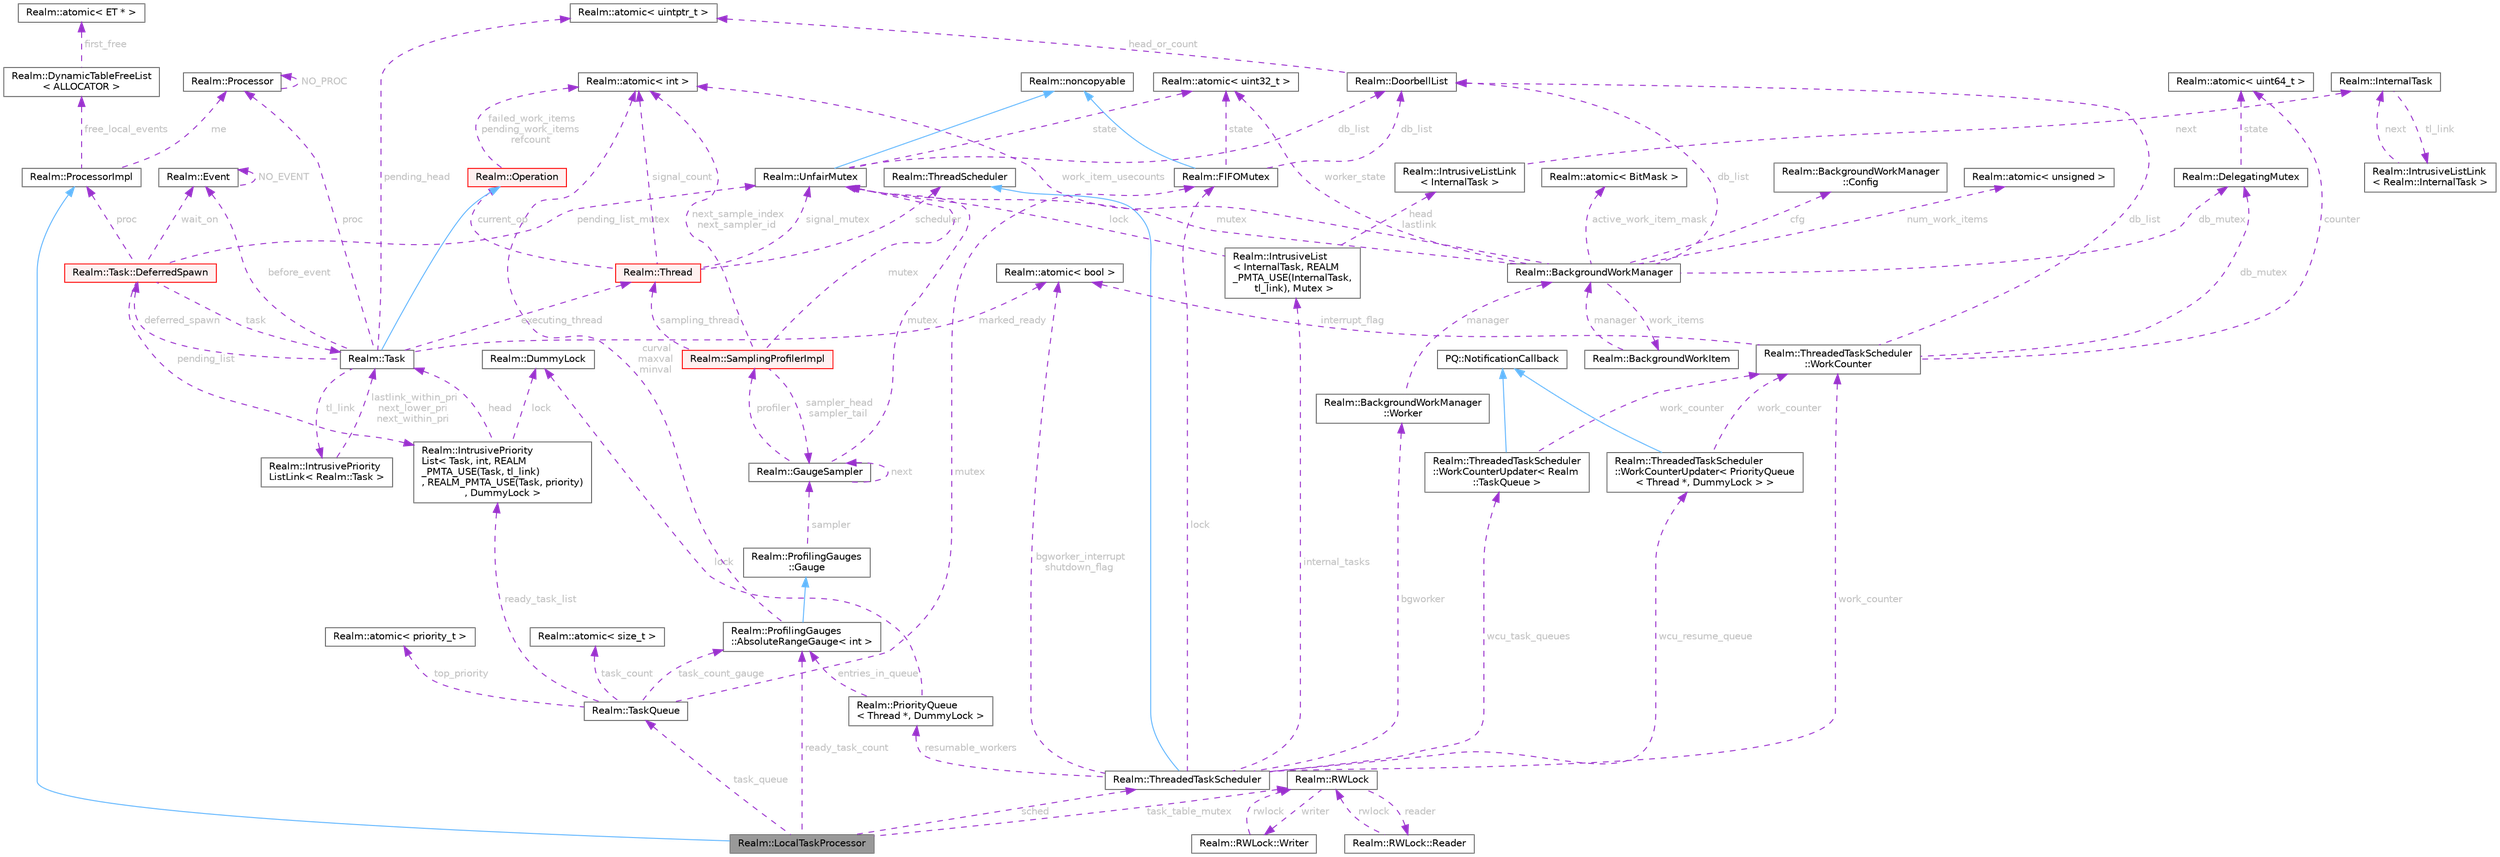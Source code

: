 digraph "Realm::LocalTaskProcessor"
{
 // LATEX_PDF_SIZE
  bgcolor="transparent";
  edge [fontname=Helvetica,fontsize=10,labelfontname=Helvetica,labelfontsize=10];
  node [fontname=Helvetica,fontsize=10,shape=box,height=0.2,width=0.4];
  Node1 [id="Node000001",label="Realm::LocalTaskProcessor",height=0.2,width=0.4,color="gray40", fillcolor="grey60", style="filled", fontcolor="black",tooltip=" "];
  Node2 -> Node1 [id="edge1_Node000001_Node000002",dir="back",color="steelblue1",style="solid",tooltip=" "];
  Node2 [id="Node000002",label="Realm::ProcessorImpl",height=0.2,width=0.4,color="gray40", fillcolor="white", style="filled",URL="$classRealm_1_1ProcessorImpl.html",tooltip=" "];
  Node3 -> Node2 [id="edge2_Node000002_Node000003",dir="back",color="darkorchid3",style="dashed",tooltip=" ",label=" free_local_events",fontcolor="grey" ];
  Node3 [id="Node000003",label="Realm::DynamicTableFreeList\l\< ALLOCATOR \>",height=0.2,width=0.4,color="gray40", fillcolor="white", style="filled",URL="$classRealm_1_1DynamicTableFreeList.html",tooltip=" "];
  Node4 -> Node3 [id="edge3_Node000003_Node000004",dir="back",color="darkorchid3",style="dashed",tooltip=" ",label=" first_free",fontcolor="grey" ];
  Node4 [id="Node000004",label="Realm::atomic\< ET * \>",height=0.2,width=0.4,color="gray40", fillcolor="white", style="filled",URL="$classRealm_1_1atomic.html",tooltip=" "];
  Node5 -> Node2 [id="edge4_Node000002_Node000005",dir="back",color="darkorchid3",style="dashed",tooltip=" ",label=" me",fontcolor="grey" ];
  Node5 [id="Node000005",label="Realm::Processor",height=0.2,width=0.4,color="gray40", fillcolor="white", style="filled",URL="$classRealm_1_1Processor.html",tooltip=" "];
  Node5 -> Node5 [id="edge5_Node000005_Node000005",dir="back",color="darkorchid3",style="dashed",tooltip=" ",label=" NO_PROC",fontcolor="grey" ];
  Node6 -> Node1 [id="edge6_Node000001_Node000006",dir="back",color="darkorchid3",style="dashed",tooltip=" ",label=" sched",fontcolor="grey" ];
  Node6 [id="Node000006",label="Realm::ThreadedTaskScheduler",height=0.2,width=0.4,color="gray40", fillcolor="white", style="filled",URL="$classRealm_1_1ThreadedTaskScheduler.html",tooltip=" "];
  Node7 -> Node6 [id="edge7_Node000006_Node000007",dir="back",color="steelblue1",style="solid",tooltip=" "];
  Node7 [id="Node000007",label="Realm::ThreadScheduler",height=0.2,width=0.4,color="gray40", fillcolor="white", style="filled",URL="$classRealm_1_1ThreadScheduler.html",tooltip=" "];
  Node8 -> Node6 [id="edge8_Node000006_Node000008",dir="back",color="darkorchid3",style="dashed",tooltip=" ",label=" lock",fontcolor="grey" ];
  Node8 [id="Node000008",label="Realm::FIFOMutex",height=0.2,width=0.4,color="gray40", fillcolor="white", style="filled",URL="$classRealm_1_1FIFOMutex.html",tooltip=" "];
  Node9 -> Node8 [id="edge9_Node000008_Node000009",dir="back",color="steelblue1",style="solid",tooltip=" "];
  Node9 [id="Node000009",label="Realm::noncopyable",height=0.2,width=0.4,color="gray40", fillcolor="white", style="filled",URL="$classRealm_1_1noncopyable.html",tooltip=" "];
  Node10 -> Node8 [id="edge10_Node000008_Node000010",dir="back",color="darkorchid3",style="dashed",tooltip=" ",label=" state",fontcolor="grey" ];
  Node10 [id="Node000010",label="Realm::atomic\< uint32_t \>",height=0.2,width=0.4,color="gray40", fillcolor="white", style="filled",URL="$classRealm_1_1atomic.html",tooltip=" "];
  Node11 -> Node8 [id="edge11_Node000008_Node000011",dir="back",color="darkorchid3",style="dashed",tooltip=" ",label=" db_list",fontcolor="grey" ];
  Node11 [id="Node000011",label="Realm::DoorbellList",height=0.2,width=0.4,color="gray40", fillcolor="white", style="filled",URL="$classRealm_1_1DoorbellList.html",tooltip=" "];
  Node12 -> Node11 [id="edge12_Node000011_Node000012",dir="back",color="darkorchid3",style="dashed",tooltip=" ",label=" head_or_count",fontcolor="grey" ];
  Node12 [id="Node000012",label="Realm::atomic\< uintptr_t \>",height=0.2,width=0.4,color="gray40", fillcolor="white", style="filled",URL="$classRealm_1_1atomic.html",tooltip=" "];
  Node13 -> Node6 [id="edge13_Node000006_Node000013",dir="back",color="darkorchid3",style="dashed",tooltip=" ",label=" internal_tasks",fontcolor="grey" ];
  Node13 [id="Node000013",label="Realm::IntrusiveList\l\< InternalTask, REALM\l_PMTA_USE(InternalTask,\l tl_link), Mutex \>",height=0.2,width=0.4,color="gray40", fillcolor="white", style="filled",URL="$classRealm_1_1IntrusiveList.html",tooltip=" "];
  Node14 -> Node13 [id="edge14_Node000013_Node000014",dir="back",color="darkorchid3",style="dashed",tooltip=" ",label=" lock",fontcolor="grey" ];
  Node14 [id="Node000014",label="Realm::UnfairMutex",height=0.2,width=0.4,color="gray40", fillcolor="white", style="filled",URL="$classRealm_1_1UnfairMutex.html",tooltip=" "];
  Node9 -> Node14 [id="edge15_Node000014_Node000009",dir="back",color="steelblue1",style="solid",tooltip=" "];
  Node10 -> Node14 [id="edge16_Node000014_Node000010",dir="back",color="darkorchid3",style="dashed",tooltip=" ",label=" state",fontcolor="grey" ];
  Node11 -> Node14 [id="edge17_Node000014_Node000011",dir="back",color="darkorchid3",style="dashed",tooltip=" ",label=" db_list",fontcolor="grey" ];
  Node15 -> Node13 [id="edge18_Node000013_Node000015",dir="back",color="darkorchid3",style="dashed",tooltip=" ",label=" head\nlastlink",fontcolor="grey" ];
  Node15 [id="Node000015",label="Realm::IntrusiveListLink\l\< InternalTask \>",height=0.2,width=0.4,color="gray40", fillcolor="white", style="filled",URL="$structRealm_1_1IntrusiveListLink.html",tooltip=" "];
  Node16 -> Node15 [id="edge19_Node000015_Node000016",dir="back",color="darkorchid3",style="dashed",tooltip=" ",label=" next",fontcolor="grey" ];
  Node16 [id="Node000016",label="Realm::InternalTask",height=0.2,width=0.4,color="gray40", fillcolor="white", style="filled",URL="$classRealm_1_1InternalTask.html",tooltip=" "];
  Node17 -> Node16 [id="edge20_Node000016_Node000017",dir="back",color="darkorchid3",style="dashed",tooltip=" ",label=" tl_link",fontcolor="grey" ];
  Node17 [id="Node000017",label="Realm::IntrusiveListLink\l\< Realm::InternalTask \>",height=0.2,width=0.4,color="gray40", fillcolor="white", style="filled",URL="$structRealm_1_1IntrusiveListLink.html",tooltip=" "];
  Node16 -> Node17 [id="edge21_Node000017_Node000016",dir="back",color="darkorchid3",style="dashed",tooltip=" ",label=" next",fontcolor="grey" ];
  Node18 -> Node6 [id="edge22_Node000006_Node000018",dir="back",color="darkorchid3",style="dashed",tooltip=" ",label=" resumable_workers",fontcolor="grey" ];
  Node18 [id="Node000018",label="Realm::PriorityQueue\l\< Thread *, DummyLock \>",height=0.2,width=0.4,color="gray40", fillcolor="white", style="filled",URL="$classRealm_1_1PriorityQueue.html",tooltip=" "];
  Node19 -> Node18 [id="edge23_Node000018_Node000019",dir="back",color="darkorchid3",style="dashed",tooltip=" ",label=" lock",fontcolor="grey" ];
  Node19 [id="Node000019",label="Realm::DummyLock",height=0.2,width=0.4,color="gray40", fillcolor="white", style="filled",URL="$classRealm_1_1DummyLock.html",tooltip=" "];
  Node20 -> Node18 [id="edge24_Node000018_Node000020",dir="back",color="darkorchid3",style="dashed",tooltip=" ",label=" entries_in_queue",fontcolor="grey" ];
  Node20 [id="Node000020",label="Realm::ProfilingGauges\l::AbsoluteRangeGauge\< int \>",height=0.2,width=0.4,color="gray40", fillcolor="white", style="filled",URL="$classRealm_1_1ProfilingGauges_1_1AbsoluteRangeGauge.html",tooltip=" "];
  Node21 -> Node20 [id="edge25_Node000020_Node000021",dir="back",color="steelblue1",style="solid",tooltip=" "];
  Node21 [id="Node000021",label="Realm::ProfilingGauges\l::Gauge",height=0.2,width=0.4,color="gray40", fillcolor="white", style="filled",URL="$classRealm_1_1ProfilingGauges_1_1Gauge.html",tooltip=" "];
  Node22 -> Node21 [id="edge26_Node000021_Node000022",dir="back",color="darkorchid3",style="dashed",tooltip=" ",label=" sampler",fontcolor="grey" ];
  Node22 [id="Node000022",label="Realm::GaugeSampler",height=0.2,width=0.4,color="gray40", fillcolor="white", style="filled",URL="$classRealm_1_1GaugeSampler.html",tooltip=" "];
  Node23 -> Node22 [id="edge27_Node000022_Node000023",dir="back",color="darkorchid3",style="dashed",tooltip=" ",label=" profiler",fontcolor="grey" ];
  Node23 [id="Node000023",label="Realm::SamplingProfilerImpl",height=0.2,width=0.4,color="red", fillcolor="#FFF0F0", style="filled",URL="$classRealm_1_1SamplingProfilerImpl.html",tooltip=" "];
  Node14 -> Node23 [id="edge28_Node000023_Node000014",dir="back",color="darkorchid3",style="dashed",tooltip=" ",label=" mutex",fontcolor="grey" ];
  Node24 -> Node23 [id="edge29_Node000023_Node000024",dir="back",color="darkorchid3",style="dashed",tooltip=" ",label=" next_sample_index\nnext_sampler_id",fontcolor="grey" ];
  Node24 [id="Node000024",label="Realm::atomic\< int \>",height=0.2,width=0.4,color="gray40", fillcolor="white", style="filled",URL="$classRealm_1_1atomic.html",tooltip=" "];
  Node22 -> Node23 [id="edge30_Node000023_Node000022",dir="back",color="darkorchid3",style="dashed",tooltip=" ",label=" sampler_head\nsampler_tail",fontcolor="grey" ];
  Node28 -> Node23 [id="edge31_Node000023_Node000028",dir="back",color="darkorchid3",style="dashed",tooltip=" ",label=" sampling_thread",fontcolor="grey" ];
  Node28 [id="Node000028",label="Realm::Thread",height=0.2,width=0.4,color="red", fillcolor="#FFF0F0", style="filled",URL="$classRealm_1_1Thread.html",tooltip=" "];
  Node7 -> Node28 [id="edge32_Node000028_Node000007",dir="back",color="darkorchid3",style="dashed",tooltip=" ",label=" scheduler",fontcolor="grey" ];
  Node30 -> Node28 [id="edge33_Node000028_Node000030",dir="back",color="darkorchid3",style="dashed",tooltip=" ",label=" current_op",fontcolor="grey" ];
  Node30 [id="Node000030",label="Realm::Operation",height=0.2,width=0.4,color="red", fillcolor="#FFF0F0", style="filled",URL="$classRealm_1_1Operation.html",tooltip=" "];
  Node24 -> Node30 [id="edge34_Node000030_Node000024",dir="back",color="darkorchid3",style="dashed",tooltip=" ",label=" failed_work_items\npending_work_items\nrefcount",fontcolor="grey" ];
  Node24 -> Node28 [id="edge35_Node000028_Node000024",dir="back",color="darkorchid3",style="dashed",tooltip=" ",label=" signal_count",fontcolor="grey" ];
  Node14 -> Node28 [id="edge36_Node000028_Node000014",dir="back",color="darkorchid3",style="dashed",tooltip=" ",label=" signal_mutex",fontcolor="grey" ];
  Node14 -> Node22 [id="edge37_Node000022_Node000014",dir="back",color="darkorchid3",style="dashed",tooltip=" ",label=" mutex",fontcolor="grey" ];
  Node22 -> Node22 [id="edge38_Node000022_Node000022",dir="back",color="darkorchid3",style="dashed",tooltip=" ",label=" next",fontcolor="grey" ];
  Node24 -> Node20 [id="edge39_Node000020_Node000024",dir="back",color="darkorchid3",style="dashed",tooltip=" ",label=" curval\nmaxval\nminval",fontcolor="grey" ];
  Node68 -> Node6 [id="edge40_Node000006_Node000068",dir="back",color="darkorchid3",style="dashed",tooltip=" ",label=" bgworker_interrupt\nshutdown_flag",fontcolor="grey" ];
  Node68 [id="Node000068",label="Realm::atomic\< bool \>",height=0.2,width=0.4,color="gray40", fillcolor="white", style="filled",URL="$classRealm_1_1atomic.html",tooltip=" "];
  Node69 -> Node6 [id="edge41_Node000006_Node000069",dir="back",color="darkorchid3",style="dashed",tooltip=" ",label=" work_counter",fontcolor="grey" ];
  Node69 [id="Node000069",label="Realm::ThreadedTaskScheduler\l::WorkCounter",height=0.2,width=0.4,color="gray40", fillcolor="white", style="filled",URL="$classRealm_1_1ThreadedTaskScheduler_1_1WorkCounter.html",tooltip=" "];
  Node49 -> Node69 [id="edge42_Node000069_Node000049",dir="back",color="darkorchid3",style="dashed",tooltip=" ",label=" counter",fontcolor="grey" ];
  Node49 [id="Node000049",label="Realm::atomic\< uint64_t \>",height=0.2,width=0.4,color="gray40", fillcolor="white", style="filled",URL="$classRealm_1_1atomic.html",tooltip=" "];
  Node68 -> Node69 [id="edge43_Node000069_Node000068",dir="back",color="darkorchid3",style="dashed",tooltip=" ",label=" interrupt_flag",fontcolor="grey" ];
  Node48 -> Node69 [id="edge44_Node000069_Node000048",dir="back",color="darkorchid3",style="dashed",tooltip=" ",label=" db_mutex",fontcolor="grey" ];
  Node48 [id="Node000048",label="Realm::DelegatingMutex",height=0.2,width=0.4,color="gray40", fillcolor="white", style="filled",URL="$classRealm_1_1DelegatingMutex.html",tooltip=" "];
  Node49 -> Node48 [id="edge45_Node000048_Node000049",dir="back",color="darkorchid3",style="dashed",tooltip=" ",label=" state",fontcolor="grey" ];
  Node11 -> Node69 [id="edge46_Node000069_Node000011",dir="back",color="darkorchid3",style="dashed",tooltip=" ",label=" db_list",fontcolor="grey" ];
  Node70 -> Node6 [id="edge47_Node000006_Node000070",dir="back",color="darkorchid3",style="dashed",tooltip=" ",label=" wcu_task_queues",fontcolor="grey" ];
  Node70 [id="Node000070",label="Realm::ThreadedTaskScheduler\l::WorkCounterUpdater\< Realm\l::TaskQueue \>",height=0.2,width=0.4,color="gray40", fillcolor="white", style="filled",URL="$classRealm_1_1ThreadedTaskScheduler_1_1WorkCounterUpdater.html",tooltip=" "];
  Node71 -> Node70 [id="edge48_Node000070_Node000071",dir="back",color="steelblue1",style="solid",tooltip=" "];
  Node71 [id="Node000071",label="PQ::NotificationCallback",height=0.2,width=0.4,color="gray40", fillcolor="white", style="filled",tooltip=" "];
  Node69 -> Node70 [id="edge49_Node000070_Node000069",dir="back",color="darkorchid3",style="dashed",tooltip=" ",label=" work_counter",fontcolor="grey" ];
  Node72 -> Node6 [id="edge50_Node000006_Node000072",dir="back",color="darkorchid3",style="dashed",tooltip=" ",label=" wcu_resume_queue",fontcolor="grey" ];
  Node72 [id="Node000072",label="Realm::ThreadedTaskScheduler\l::WorkCounterUpdater\< PriorityQueue\l\< Thread *, DummyLock \> \>",height=0.2,width=0.4,color="gray40", fillcolor="white", style="filled",URL="$classRealm_1_1ThreadedTaskScheduler_1_1WorkCounterUpdater.html",tooltip=" "];
  Node71 -> Node72 [id="edge51_Node000072_Node000071",dir="back",color="steelblue1",style="solid",tooltip=" "];
  Node69 -> Node72 [id="edge52_Node000072_Node000069",dir="back",color="darkorchid3",style="dashed",tooltip=" ",label=" work_counter",fontcolor="grey" ];
  Node73 -> Node6 [id="edge53_Node000006_Node000073",dir="back",color="darkorchid3",style="dashed",tooltip=" ",label=" bgworker",fontcolor="grey" ];
  Node73 [id="Node000073",label="Realm::BackgroundWorkManager\l::Worker",height=0.2,width=0.4,color="gray40", fillcolor="white", style="filled",URL="$classRealm_1_1BackgroundWorkManager_1_1Worker.html",tooltip=" "];
  Node44 -> Node73 [id="edge54_Node000073_Node000044",dir="back",color="darkorchid3",style="dashed",tooltip=" ",label=" manager",fontcolor="grey" ];
  Node44 [id="Node000044",label="Realm::BackgroundWorkManager",height=0.2,width=0.4,color="gray40", fillcolor="white", style="filled",URL="$classRealm_1_1BackgroundWorkManager.html",tooltip=" "];
  Node45 -> Node44 [id="edge55_Node000044_Node000045",dir="back",color="darkorchid3",style="dashed",tooltip=" ",label=" cfg",fontcolor="grey" ];
  Node45 [id="Node000045",label="Realm::BackgroundWorkManager\l::Config",height=0.2,width=0.4,color="gray40", fillcolor="white", style="filled",URL="$structRealm_1_1BackgroundWorkManager_1_1Config.html",tooltip=" "];
  Node14 -> Node44 [id="edge56_Node000044_Node000014",dir="back",color="darkorchid3",style="dashed",tooltip=" ",label=" mutex",fontcolor="grey" ];
  Node46 -> Node44 [id="edge57_Node000044_Node000046",dir="back",color="darkorchid3",style="dashed",tooltip=" ",label=" num_work_items",fontcolor="grey" ];
  Node46 [id="Node000046",label="Realm::atomic\< unsigned \>",height=0.2,width=0.4,color="gray40", fillcolor="white", style="filled",URL="$classRealm_1_1atomic.html",tooltip=" "];
  Node47 -> Node44 [id="edge58_Node000044_Node000047",dir="back",color="darkorchid3",style="dashed",tooltip=" ",label=" active_work_item_mask",fontcolor="grey" ];
  Node47 [id="Node000047",label="Realm::atomic\< BitMask \>",height=0.2,width=0.4,color="gray40", fillcolor="white", style="filled",URL="$classRealm_1_1atomic.html",tooltip=" "];
  Node24 -> Node44 [id="edge59_Node000044_Node000024",dir="back",color="darkorchid3",style="dashed",tooltip=" ",label=" work_item_usecounts",fontcolor="grey" ];
  Node43 -> Node44 [id="edge60_Node000044_Node000043",dir="back",color="darkorchid3",style="dashed",tooltip=" ",label=" work_items",fontcolor="grey" ];
  Node43 [id="Node000043",label="Realm::BackgroundWorkItem",height=0.2,width=0.4,color="gray40", fillcolor="white", style="filled",URL="$classRealm_1_1BackgroundWorkItem.html",tooltip=" "];
  Node44 -> Node43 [id="edge61_Node000043_Node000044",dir="back",color="darkorchid3",style="dashed",tooltip=" ",label=" manager",fontcolor="grey" ];
  Node10 -> Node44 [id="edge62_Node000044_Node000010",dir="back",color="darkorchid3",style="dashed",tooltip=" ",label=" worker_state",fontcolor="grey" ];
  Node48 -> Node44 [id="edge63_Node000044_Node000048",dir="back",color="darkorchid3",style="dashed",tooltip=" ",label=" db_mutex",fontcolor="grey" ];
  Node11 -> Node44 [id="edge64_Node000044_Node000011",dir="back",color="darkorchid3",style="dashed",tooltip=" ",label=" db_list",fontcolor="grey" ];
  Node74 -> Node1 [id="edge65_Node000001_Node000074",dir="back",color="darkorchid3",style="dashed",tooltip=" ",label=" task_queue",fontcolor="grey" ];
  Node74 [id="Node000074",label="Realm::TaskQueue",height=0.2,width=0.4,color="gray40", fillcolor="white", style="filled",URL="$classRealm_1_1TaskQueue.html",tooltip=" "];
  Node75 -> Node74 [id="edge66_Node000074_Node000075",dir="back",color="darkorchid3",style="dashed",tooltip=" ",label=" top_priority",fontcolor="grey" ];
  Node75 [id="Node000075",label="Realm::atomic\< priority_t \>",height=0.2,width=0.4,color="gray40", fillcolor="white", style="filled",URL="$classRealm_1_1atomic.html",tooltip=" "];
  Node76 -> Node74 [id="edge67_Node000074_Node000076",dir="back",color="darkorchid3",style="dashed",tooltip=" ",label=" task_count",fontcolor="grey" ];
  Node76 [id="Node000076",label="Realm::atomic\< size_t \>",height=0.2,width=0.4,color="gray40", fillcolor="white", style="filled",URL="$classRealm_1_1atomic.html",tooltip=" "];
  Node8 -> Node74 [id="edge68_Node000074_Node000008",dir="back",color="darkorchid3",style="dashed",tooltip=" ",label=" mutex",fontcolor="grey" ];
  Node77 -> Node74 [id="edge69_Node000074_Node000077",dir="back",color="darkorchid3",style="dashed",tooltip=" ",label=" ready_task_list",fontcolor="grey" ];
  Node77 [id="Node000077",label="Realm::IntrusivePriority\lList\< Task, int, REALM\l_PMTA_USE(Task, tl_link)\l, REALM_PMTA_USE(Task, priority)\l, DummyLock \>",height=0.2,width=0.4,color="gray40", fillcolor="white", style="filled",URL="$classRealm_1_1IntrusivePriorityList.html",tooltip=" "];
  Node19 -> Node77 [id="edge70_Node000077_Node000019",dir="back",color="darkorchid3",style="dashed",tooltip=" ",label=" lock",fontcolor="grey" ];
  Node78 -> Node77 [id="edge71_Node000077_Node000078",dir="back",color="darkorchid3",style="dashed",tooltip=" ",label=" head",fontcolor="grey" ];
  Node78 [id="Node000078",label="Realm::Task",height=0.2,width=0.4,color="gray40", fillcolor="white", style="filled",URL="$classRealm_1_1Task.html",tooltip=" "];
  Node30 -> Node78 [id="edge72_Node000078_Node000030",dir="back",color="steelblue1",style="solid",tooltip=" "];
  Node5 -> Node78 [id="edge73_Node000078_Node000005",dir="back",color="darkorchid3",style="dashed",tooltip=" ",label=" proc",fontcolor="grey" ];
  Node79 -> Node78 [id="edge74_Node000078_Node000079",dir="back",color="darkorchid3",style="dashed",tooltip=" ",label=" before_event",fontcolor="grey" ];
  Node79 [id="Node000079",label="Realm::Event",height=0.2,width=0.4,color="gray40", fillcolor="white", style="filled",URL="$classRealm_1_1Event.html",tooltip=" "];
  Node79 -> Node79 [id="edge75_Node000079_Node000079",dir="back",color="darkorchid3",style="dashed",tooltip=" ",label=" NO_EVENT",fontcolor="grey" ];
  Node80 -> Node78 [id="edge76_Node000078_Node000080",dir="back",color="darkorchid3",style="dashed",tooltip=" ",label=" tl_link",fontcolor="grey" ];
  Node80 [id="Node000080",label="Realm::IntrusivePriority\lListLink\< Realm::Task \>",height=0.2,width=0.4,color="gray40", fillcolor="white", style="filled",URL="$structRealm_1_1IntrusivePriorityListLink.html",tooltip=" "];
  Node78 -> Node80 [id="edge77_Node000080_Node000078",dir="back",color="darkorchid3",style="dashed",tooltip=" ",label=" lastlink_within_pri\nnext_lower_pri\nnext_within_pri",fontcolor="grey" ];
  Node81 -> Node78 [id="edge78_Node000078_Node000081",dir="back",color="darkorchid3",style="dashed",tooltip=" ",label=" deferred_spawn",fontcolor="grey" ];
  Node81 [id="Node000081",label="Realm::Task::DeferredSpawn",height=0.2,width=0.4,color="red", fillcolor="#FFF0F0", style="filled",URL="$classRealm_1_1Task_1_1DeferredSpawn.html",tooltip=" "];
  Node2 -> Node81 [id="edge79_Node000081_Node000002",dir="back",color="darkorchid3",style="dashed",tooltip=" ",label=" proc",fontcolor="grey" ];
  Node78 -> Node81 [id="edge80_Node000081_Node000078",dir="back",color="darkorchid3",style="dashed",tooltip=" ",label=" task",fontcolor="grey" ];
  Node79 -> Node81 [id="edge81_Node000081_Node000079",dir="back",color="darkorchid3",style="dashed",tooltip=" ",label=" wait_on",fontcolor="grey" ];
  Node14 -> Node81 [id="edge82_Node000081_Node000014",dir="back",color="darkorchid3",style="dashed",tooltip=" ",label=" pending_list_mutex",fontcolor="grey" ];
  Node77 -> Node81 [id="edge83_Node000081_Node000077",dir="back",color="darkorchid3",style="dashed",tooltip=" ",label=" pending_list",fontcolor="grey" ];
  Node28 -> Node78 [id="edge84_Node000078_Node000028",dir="back",color="darkorchid3",style="dashed",tooltip=" ",label=" executing_thread",fontcolor="grey" ];
  Node68 -> Node78 [id="edge85_Node000078_Node000068",dir="back",color="darkorchid3",style="dashed",tooltip=" ",label=" marked_ready",fontcolor="grey" ];
  Node12 -> Node78 [id="edge86_Node000078_Node000012",dir="back",color="darkorchid3",style="dashed",tooltip=" ",label=" pending_head",fontcolor="grey" ];
  Node20 -> Node74 [id="edge87_Node000074_Node000020",dir="back",color="darkorchid3",style="dashed",tooltip=" ",label=" task_count_gauge",fontcolor="grey" ];
  Node20 -> Node1 [id="edge88_Node000001_Node000020",dir="back",color="darkorchid3",style="dashed",tooltip=" ",label=" ready_task_count",fontcolor="grey" ];
  Node82 -> Node1 [id="edge89_Node000001_Node000082",dir="back",color="darkorchid3",style="dashed",tooltip=" ",label=" task_table_mutex",fontcolor="grey" ];
  Node82 [id="Node000082",label="Realm::RWLock",height=0.2,width=0.4,color="gray40", fillcolor="white", style="filled",URL="$classRealm_1_1RWLock.html",tooltip=" "];
  Node83 -> Node82 [id="edge90_Node000082_Node000083",dir="back",color="darkorchid3",style="dashed",tooltip=" ",label=" writer",fontcolor="grey" ];
  Node83 [id="Node000083",label="Realm::RWLock::Writer",height=0.2,width=0.4,color="gray40", fillcolor="white", style="filled",URL="$structRealm_1_1RWLock_1_1Writer.html",tooltip=" "];
  Node82 -> Node83 [id="edge91_Node000083_Node000082",dir="back",color="darkorchid3",style="dashed",tooltip=" ",label=" rwlock",fontcolor="grey" ];
  Node84 -> Node82 [id="edge92_Node000082_Node000084",dir="back",color="darkorchid3",style="dashed",tooltip=" ",label=" reader",fontcolor="grey" ];
  Node84 [id="Node000084",label="Realm::RWLock::Reader",height=0.2,width=0.4,color="gray40", fillcolor="white", style="filled",URL="$structRealm_1_1RWLock_1_1Reader.html",tooltip=" "];
  Node82 -> Node84 [id="edge93_Node000084_Node000082",dir="back",color="darkorchid3",style="dashed",tooltip=" ",label=" rwlock",fontcolor="grey" ];
}
